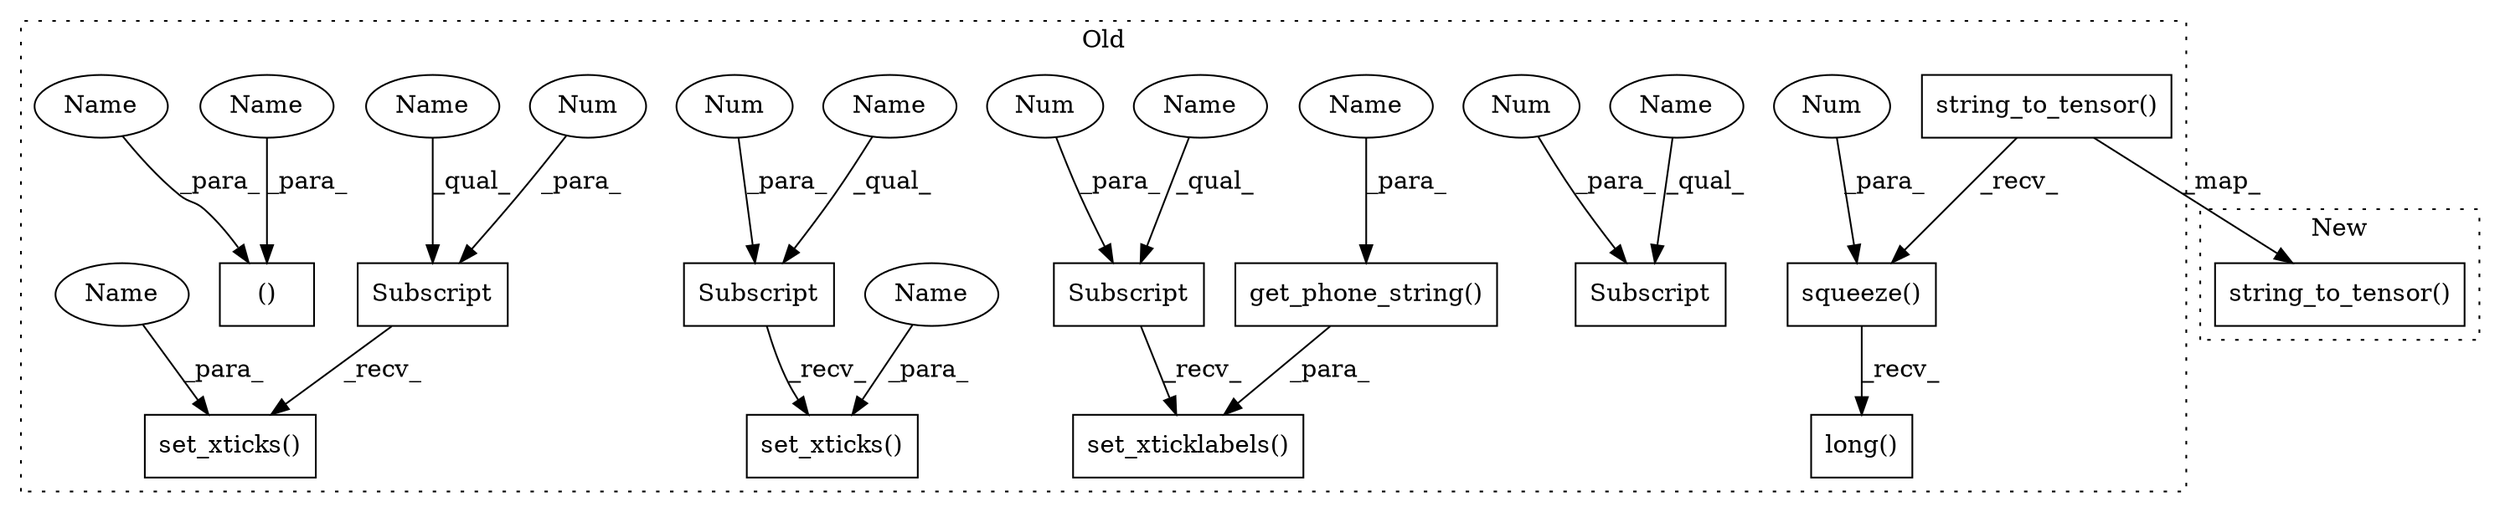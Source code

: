 digraph G {
subgraph cluster0 {
1 [label="string_to_tensor()" a="75" s="1575,1612" l="33,1" shape="box"];
3 [label="long()" a="75" s="1575" l="56" shape="box"];
4 [label="squeeze()" a="75" s="1575,1623" l="47,1" shape="box"];
5 [label="Num" a="76" s="1622" l="1" shape="ellipse"];
6 [label="get_phone_string()" a="75" s="2695,2732" l="33,1" shape="box"];
7 [label="set_xticklabels()" a="75" s="2673,2733" l="22,1" shape="box"];
8 [label="Subscript" a="63" s="2673,0" l="5,0" shape="box"];
9 [label="Subscript" a="63" s="2614,0" l="5,0" shape="box"];
10 [label="set_xticks()" a="75" s="2614,2646" l="17,14" shape="box"];
11 [label="Subscript" a="63" s="2506,0" l="5,0" shape="box"];
12 [label="set_xticks()" a="75" s="2506,2538" l="17,13" shape="box"];
13 [label="Subscript" a="63" s="2564,0" l="5,0" shape="box"];
14 [label="Num" a="76" s="2567" l="1" shape="ellipse"];
15 [label="Num" a="76" s="2617" l="1" shape="ellipse"];
16 [label="Num" a="76" s="2509" l="1" shape="ellipse"];
17 [label="Num" a="76" s="2676" l="1" shape="ellipse"];
18 [label="()" a="54" s="2432" l="17" shape="box"];
19 [label="Name" a="87" s="2728" l="4" shape="ellipse"];
20 [label="Name" a="87" s="2673" l="2" shape="ellipse"];
21 [label="Name" a="87" s="2614" l="2" shape="ellipse"];
22 [label="Name" a="87" s="2564" l="2" shape="ellipse"];
23 [label="Name" a="87" s="2506" l="2" shape="ellipse"];
24 [label="Name" a="87" s="2523" l="15" shape="ellipse"];
25 [label="Name" a="87" s="2417" l="15" shape="ellipse"];
26 [label="Name" a="87" s="2434" l="15" shape="ellipse"];
27 [label="Name" a="87" s="2631" l="15" shape="ellipse"];
label = "Old";
style="dotted";
}
subgraph cluster1 {
2 [label="string_to_tensor()" a="75" s="1118,1155" l="33,1" shape="box"];
label = "New";
style="dotted";
}
1 -> 2 [label="_map_"];
1 -> 4 [label="_recv_"];
4 -> 3 [label="_recv_"];
5 -> 4 [label="_para_"];
6 -> 7 [label="_para_"];
8 -> 7 [label="_recv_"];
9 -> 10 [label="_recv_"];
11 -> 12 [label="_recv_"];
14 -> 13 [label="_para_"];
15 -> 9 [label="_para_"];
16 -> 11 [label="_para_"];
17 -> 8 [label="_para_"];
19 -> 6 [label="_para_"];
20 -> 8 [label="_qual_"];
21 -> 9 [label="_qual_"];
22 -> 13 [label="_qual_"];
23 -> 11 [label="_qual_"];
24 -> 12 [label="_para_"];
25 -> 18 [label="_para_"];
26 -> 18 [label="_para_"];
27 -> 10 [label="_para_"];
}